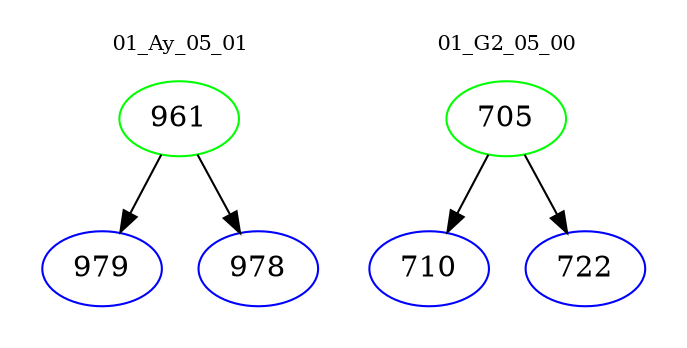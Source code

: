 digraph{
subgraph cluster_0 {
color = white
label = "01_Ay_05_01";
fontsize=10;
T0_961 [label="961", color="green"]
T0_961 -> T0_979 [color="black"]
T0_979 [label="979", color="blue"]
T0_961 -> T0_978 [color="black"]
T0_978 [label="978", color="blue"]
}
subgraph cluster_1 {
color = white
label = "01_G2_05_00";
fontsize=10;
T1_705 [label="705", color="green"]
T1_705 -> T1_710 [color="black"]
T1_710 [label="710", color="blue"]
T1_705 -> T1_722 [color="black"]
T1_722 [label="722", color="blue"]
}
}
